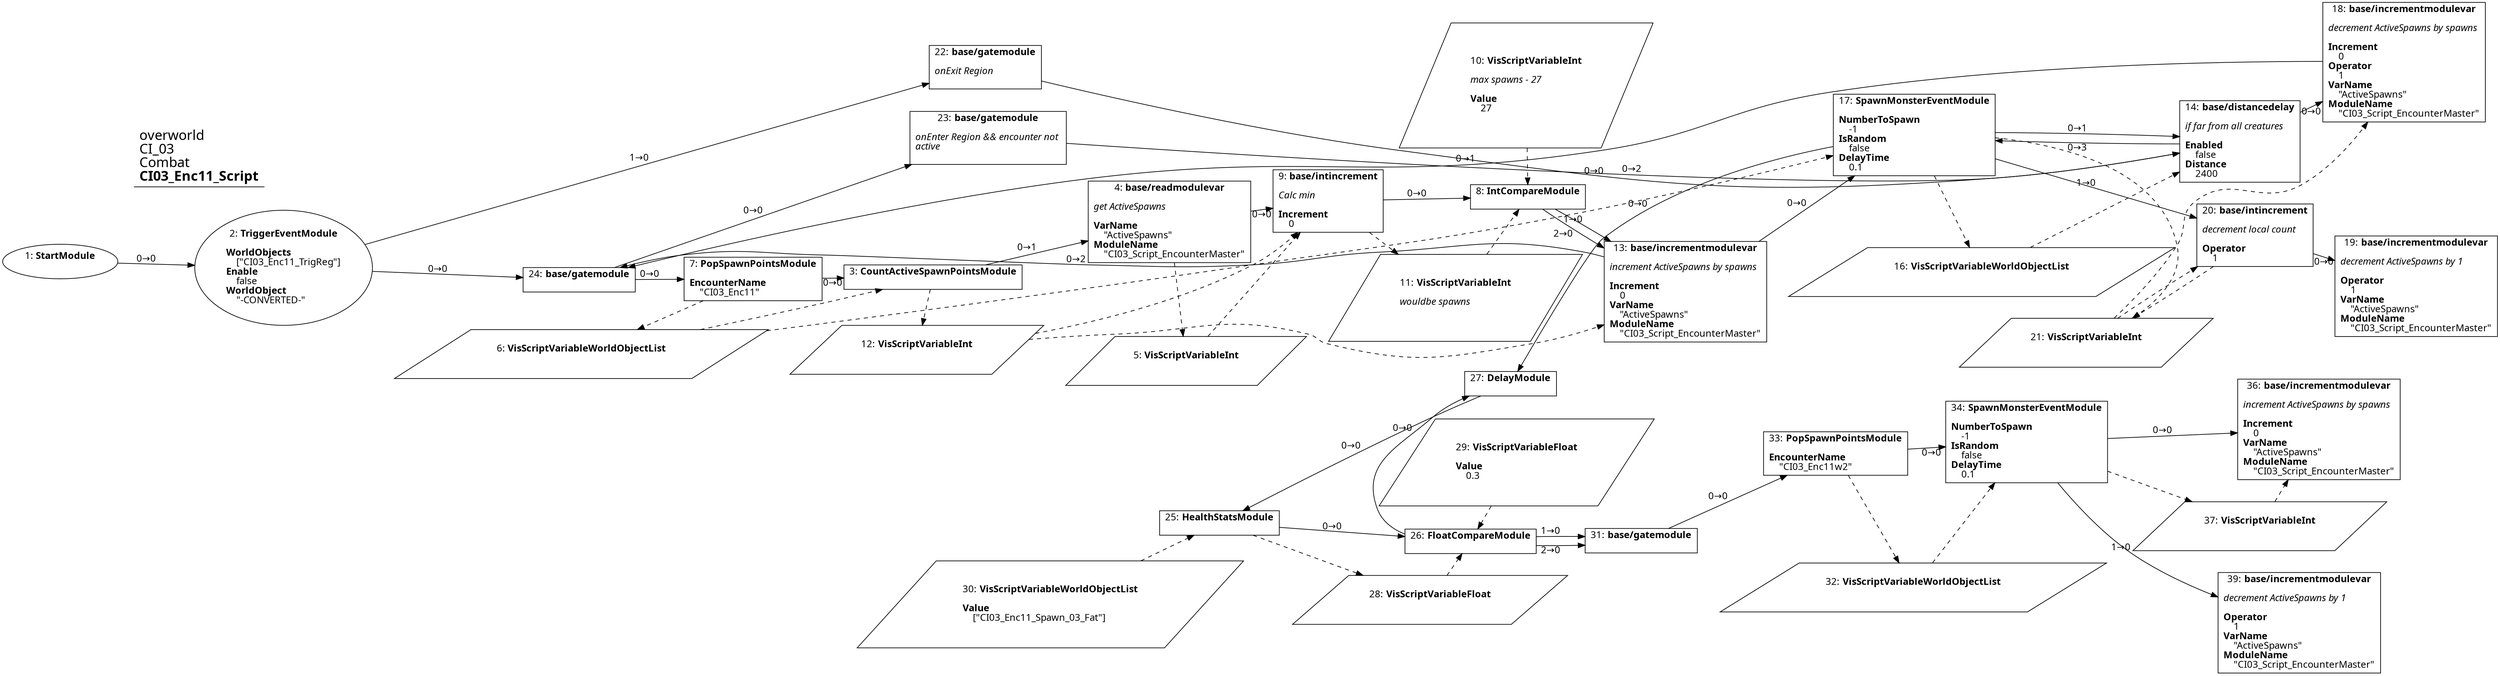 digraph {
    layout = fdp;
    overlap = prism;
    sep = "+16";
    splines = spline;

    node [ shape = box ];

    graph [ fontname = "Segoe UI" ];
    node [ fontname = "Segoe UI" ];
    edge [ fontname = "Segoe UI" ];

    1 [ label = <1: <b>StartModule</b><br/><br/>> ];
    1 [ shape = oval ]
    1 [ pos = "0.15100001,-0.22800002!" ];
    1 -> 2 [ label = "0→0" ];

    2 [ label = <2: <b>TriggerEventModule</b><br/><br/><b>WorldObjects</b><br align="left"/>    [&quot;CI03_Enc11_TrigReg&quot;]<br align="left"/><b>Enable</b><br align="left"/>    false<br align="left"/><b>WorldObject</b><br align="left"/>    &quot;-CONVERTED-&quot;<br align="left"/>> ];
    2 [ shape = oval ]
    2 [ pos = "0.377,-0.238!" ];
    2 -> 22 [ label = "1→0" ];
    2 -> 24 [ label = "0→0" ];

    3 [ label = <3: <b>CountActiveSpawnPointsModule</b><br/><br/>> ];
    3 [ pos = "1.1220001,-0.24000001!" ];
    3 -> 4 [ label = "0→1" ];
    6 -> 3 [ style = dashed ];
    3 -> 12 [ style = dashed ];

    4 [ label = <4: <b>base/readmodulevar</b><br/><br/><i>get ActiveSpawns<br align="left"/></i><br align="left"/><b>VarName</b><br align="left"/>    &quot;ActiveSpawns&quot;<br align="left"/><b>ModuleName</b><br align="left"/>    &quot;CI03_Script_EncounterMaster&quot;<br align="left"/>> ];
    4 [ pos = "1.393,-0.23900001!" ];
    4 -> 9 [ label = "0→0" ];
    4 -> 5 [ style = dashed ];

    5 [ label = <5: <b>VisScriptVariableInt</b><br/><br/>> ];
    5 [ shape = parallelogram ]
    5 [ pos = "1.3950001,-0.37100002!" ];

    6 [ label = <6: <b>VisScriptVariableWorldObjectList</b><br/><br/>> ];
    6 [ shape = parallelogram ]
    6 [ pos = "0.892,-0.37!" ];

    7 [ label = <7: <b>PopSpawnPointsModule</b><br/><br/><b>EncounterName</b><br align="left"/>    &quot;CI03_Enc11&quot;<br align="left"/>> ];
    7 [ pos = "0.89100003,-0.24000001!" ];
    7 -> 3 [ label = "0→0" ];
    7 -> 6 [ style = dashed ];

    8 [ label = <8: <b>IntCompareModule</b><br/><br/>> ];
    8 [ pos = "1.8460001,-0.23900001!" ];
    8 -> 13 [ label = "1→0" ];
    8 -> 13 [ label = "2→0" ];
    10 -> 8 [ style = dashed ];
    11 -> 8 [ style = dashed ];

    9 [ label = <9: <b>base/intincrement</b><br/><br/><i>Calc min<br align="left"/></i><br align="left"/><b>Increment</b><br align="left"/>    0<br align="left"/>> ];
    9 [ pos = "1.6380001,-0.23900001!" ];
    9 -> 8 [ label = "0→0" ];
    9 -> 11 [ style = dashed ];
    12 -> 9 [ style = dashed ];
    5 -> 9 [ style = dashed ];

    10 [ label = <10: <b>VisScriptVariableInt</b><br/><br/><i>max spawns - 27<br align="left"/></i><br align="left"/><b>Value</b><br align="left"/>    27<br align="left"/>> ];
    10 [ shape = parallelogram ]
    10 [ pos = "1.8420001,-0.18200001!" ];

    11 [ label = <11: <b>VisScriptVariableInt</b><br/><br/><i>wouldbe spawns<br align="left"/></i><br align="left"/>> ];
    11 [ shape = parallelogram ]
    11 [ pos = "1.6420001,-0.38500002!" ];

    12 [ label = <12: <b>VisScriptVariableInt</b><br/><br/>> ];
    12 [ shape = parallelogram ]
    12 [ pos = "1.1320001,-0.344!" ];

    13 [ label = <13: <b>base/incrementmodulevar</b><br/><br/><i>increment ActiveSpawns by spawns<br align="left"/></i><br align="left"/><b>Increment</b><br align="left"/>    0<br align="left"/><b>VarName</b><br align="left"/>    &quot;ActiveSpawns&quot;<br align="left"/><b>ModuleName</b><br align="left"/>    &quot;CI03_Script_EncounterMaster&quot;<br align="left"/>> ];
    13 [ pos = "2.028,-0.42900002!" ];
    13 -> 17 [ label = "0→0" ];
    13 -> 24 [ label = "0→2" ];
    12 -> 13 [ style = dashed ];

    14 [ label = <14: <b>base/distancedelay</b><br/><br/><i>if far from all creatures<br align="left"/></i><br align="left"/><b>Enabled</b><br align="left"/>    false<br align="left"/><b>Distance</b><br align="left"/>    2400<br align="left"/>> ];
    14 [ pos = "2.571,-0.223!" ];
    14 -> 18 [ label = "0→0" ];
    14 -> 17 [ label = "0→3" ];
    16 -> 14 [ style = dashed ];

    16 [ label = <16: <b>VisScriptVariableWorldObjectList</b><br/><br/>> ];
    16 [ shape = parallelogram ]
    16 [ pos = "2.2910001,-0.46800002!" ];

    17 [ label = <17: <b>SpawnMonsterEventModule</b><br/><br/><b>NumberToSpawn</b><br align="left"/>    -1<br align="left"/><b>IsRandom</b><br align="left"/>    false<br align="left"/><b>DelayTime</b><br align="left"/>    0.1<br align="left"/>> ];
    17 [ pos = "2.289,-0.238!" ];
    17 -> 14 [ label = "0→1" ];
    17 -> 20 [ label = "1→0" ];
    17 -> 27 [ label = "0→0" ];
    17 -> 16 [ style = dashed ];
    17 -> 21 [ style = dashed ];
    6 -> 17 [ style = dashed ];

    18 [ label = <18: <b>base/incrementmodulevar</b><br/><br/><i>decrement ActiveSpawns by spawns<br align="left"/></i><br align="left"/><b>Increment</b><br align="left"/>    0<br align="left"/><b>Operator</b><br align="left"/>    1<br align="left"/><b>VarName</b><br align="left"/>    &quot;ActiveSpawns&quot;<br align="left"/><b>ModuleName</b><br align="left"/>    &quot;CI03_Script_EncounterMaster&quot;<br align="left"/>> ];
    18 [ pos = "2.986,-0.057000004!" ];
    18 -> 24 [ label = "0→1" ];
    21 -> 18 [ style = dashed ];

    19 [ label = <19: <b>base/incrementmodulevar</b><br/><br/><i>decrement ActiveSpawns by 1<br align="left"/></i><br align="left"/><b>Operator</b><br align="left"/>    1<br align="left"/><b>VarName</b><br align="left"/>    &quot;ActiveSpawns&quot;<br align="left"/><b>ModuleName</b><br align="left"/>    &quot;CI03_Script_EncounterMaster&quot;<br align="left"/>> ];
    19 [ pos = "2.7970002,-0.46800002!" ];

    20 [ label = <20: <b>base/intincrement</b><br/><br/><i>decrement local count<br align="left"/></i><br align="left"/><b>Operator</b><br align="left"/>    1<br align="left"/>> ];
    20 [ pos = "2.578,-0.46500003!" ];
    20 -> 19 [ label = "0→0" ];
    21 -> 20 [ style = dashed ];
    20 -> 21 [ style = dashed ];

    21 [ label = <21: <b>VisScriptVariableInt</b><br/><br/>> ];
    21 [ shape = parallelogram ]
    21 [ pos = "2.5010002,-0.61300004!" ];

    22 [ label = <22: <b>base/gatemodule</b><br/><br/><i>onExit Region<br align="left"/></i><br align="left"/>> ];
    22 [ pos = "0.91200006,0.19100001!" ];
    22 -> 14 [ label = "0→0" ];

    23 [ label = <23: <b>base/gatemodule</b><br/><br/><i>onEnter Region &amp;&amp; encounter not <br align="left"/>active<br align="left"/></i><br align="left"/>> ];
    23 [ pos = "0.91300005,0.030000001!" ];
    23 -> 14 [ label = "0→2" ];

    24 [ label = <24: <b>base/gatemodule</b><br/><br/>> ];
    24 [ pos = "0.689,-0.24200001!" ];
    24 -> 23 [ label = "0→0" ];
    24 -> 7 [ label = "0→0" ];

    25 [ label = <25: <b>HealthStatsModule</b><br/><br/>> ];
    25 [ pos = "1.8080001,-0.799!" ];
    25 -> 26 [ label = "0→0" ];
    25 -> 28 [ style = dashed ];
    30 -> 25 [ style = dashed ];

    26 [ label = <26: <b>FloatCompareModule</b><br/><br/>> ];
    26 [ pos = "2.035,-0.79800004!" ];
    26 -> 27 [ label = "0→0" ];
    26 -> 31 [ label = "1→0" ];
    26 -> 31 [ label = "2→0" ];
    28 -> 26 [ style = dashed ];
    29 -> 26 [ style = dashed ];

    27 [ label = <27: <b>DelayModule</b><br/><br/>> ];
    27 [ pos = "1.9120001,-0.58000004!" ];
    27 -> 25 [ label = "0→0" ];

    28 [ label = <28: <b>VisScriptVariableFloat</b><br/><br/>> ];
    28 [ shape = parallelogram ]
    28 [ pos = "2.0310001,-0.95300007!" ];

    29 [ label = <29: <b>VisScriptVariableFloat</b><br/><br/><b>Value</b><br align="left"/>    0.3<br align="left"/>> ];
    29 [ shape = parallelogram ]
    29 [ pos = "2.042,-0.74!" ];

    30 [ label = <30: <b>VisScriptVariableWorldObjectList</b><br/><br/><b>Value</b><br align="left"/>    [&quot;CI03_Enc11_Spawn_03_Fat&quot;]<br align="left"/>> ];
    30 [ shape = parallelogram ]
    30 [ pos = "1.57,-0.96000004!" ];

    31 [ label = <31: <b>base/gatemodule</b><br/><br/>> ];
    31 [ pos = "2.278,-0.88900006!" ];
    31 -> 33 [ label = "0→0" ];

    32 [ label = <32: <b>VisScriptVariableWorldObjectList</b><br/><br/>> ];
    32 [ shape = parallelogram ]
    32 [ pos = "2.5330002,-0.99200004!" ];

    33 [ label = <33: <b>PopSpawnPointsModule</b><br/><br/><b>EncounterName</b><br align="left"/>    &quot;CI03_Enc11w2&quot;<br align="left"/>> ];
    33 [ pos = "2.47,-0.82800007!" ];
    33 -> 34 [ label = "0→0" ];
    33 -> 32 [ style = dashed ];

    34 [ label = <34: <b>SpawnMonsterEventModule</b><br/><br/><b>NumberToSpawn</b><br align="left"/>    -1<br align="left"/><b>IsRandom</b><br align="left"/>    false<br align="left"/><b>DelayTime</b><br align="left"/>    0.1<br align="left"/>> ];
    34 [ pos = "2.7310002,-0.837!" ];
    34 -> 36 [ label = "0→0" ];
    34 -> 39 [ label = "1→0" ];
    34 -> 37 [ style = dashed ];
    32 -> 34 [ style = dashed ];

    36 [ label = <36: <b>base/incrementmodulevar</b><br/><br/><i>increment ActiveSpawns by spawns<br align="left"/></i><br align="left"/><b>Increment</b><br align="left"/>    0<br align="left"/><b>VarName</b><br align="left"/>    &quot;ActiveSpawns&quot;<br align="left"/><b>ModuleName</b><br align="left"/>    &quot;CI03_Script_EncounterMaster&quot;<br align="left"/>> ];
    36 [ pos = "3.0590003,-0.83800006!" ];
    37 -> 36 [ style = dashed ];

    37 [ label = <37: <b>VisScriptVariableInt</b><br/><br/>> ];
    37 [ shape = parallelogram ]
    37 [ pos = "2.9910002,-0.943!" ];

    39 [ label = <39: <b>base/incrementmodulevar</b><br/><br/><i>decrement ActiveSpawns by 1<br align="left"/></i><br align="left"/><b>Operator</b><br align="left"/>    1<br align="left"/><b>VarName</b><br align="left"/>    &quot;ActiveSpawns&quot;<br align="left"/><b>ModuleName</b><br align="left"/>    &quot;CI03_Script_EncounterMaster&quot;<br align="left"/>> ];
    39 [ pos = "3.0600002,-1.0430001!" ];

    title [ pos = "0.15,0.192!" ];
    title [ shape = underline ];
    title [ label = <<font point-size="20">overworld<br align="left"/>CI_03<br align="left"/>Combat<br align="left"/><b>CI03_Enc11_Script</b><br align="left"/></font>> ];
}
